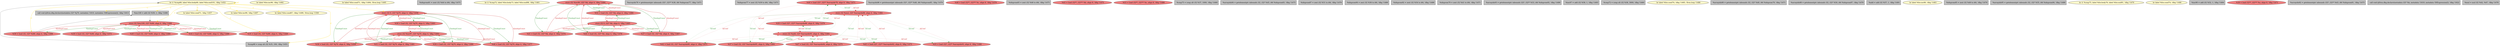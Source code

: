 
digraph G {


node5828 [fillcolor=lemonchiffon,label="  br i1 %cmp68, label %for.body69, label %for.end101, !dbg !1452",shape=ellipse,style=filled ]
node5827 [fillcolor=lemonchiffon,label="  br label %for.inc96, !dbg !1492",shape=ellipse,style=filled ]
node5826 [fillcolor=lemonchiffon,label="  br label %for.cond71, !dbg !1494, !llvm.loop !1495",shape=ellipse,style=filled ]
node5821 [fillcolor=lightcoral,label="  %58 = load i32, i32* %j70, align 4, !dbg !1493",shape=ellipse,style=filled ]
node5823 [fillcolor=grey,label="  %idxprom81 = zext i32 %44 to i64, !dbg !1475",shape=rectangle,style=filled ]
node5820 [fillcolor=lemonchiffon,label="  br i1 %cmp72, label %for.body73, label %for.end98, !dbg !1461",shape=ellipse,style=filled ]
node5825 [fillcolor=lightcoral,label="  %36 = load i32, i32* %j70, align 4, !dbg !1458",shape=ellipse,style=filled ]
node5819 [fillcolor=grey,label="  %inc100 = add i32 %59, 1, !dbg !1498",shape=rectangle,style=filled ]
node5818 [fillcolor=lightcoral,label="  %51 = load i32, i32* %j70, align 4, !dbg !1481",shape=ellipse,style=filled ]
node5816 [fillcolor=grey,label="  %cmp68 = icmp ult i32 %35, 100, !dbg !1451",shape=rectangle,style=filled ]
node5814 [fillcolor=lightcoral,label="  store i32 %inc90, i32* %k, align 4, !dbg !1484",shape=ellipse,style=filled ]
node5812 [fillcolor=grey,label="  %arrayidx78 = getelementptr inbounds i32*, i32** %38, i64 %idxprom77, !dbg !1471",shape=rectangle,style=filled ]
node5817 [fillcolor=grey,label="  %idxprom77 = zext i32 %39 to i64, !dbg !1471",shape=rectangle,style=filled ]
node5811 [fillcolor=lightcoral,label="  %40 = load i32*, i32** %arrayidx78, align 8, !dbg !1471",shape=ellipse,style=filled ]
node5809 [fillcolor=grey,label="  %arrayidx86 = getelementptr inbounds i32*, i32** %48, i64 %idxprom85, !dbg !1479",shape=rectangle,style=filled ]
node5805 [fillcolor=lightcoral,label="  %52 = load i32, i32* %k, align 4, !dbg !1484",shape=ellipse,style=filled ]
node5804 [fillcolor=lightcoral,label="  %47 = load i32, i32* %arrayidx84, align 4, !dbg !1475",shape=ellipse,style=filled ]
node5803 [fillcolor=lightcoral,label="  %48 = load i32**, i32*** %c, align 8, !dbg !1479",shape=ellipse,style=filled ]
node5801 [fillcolor=lightcoral,label="  %45 = load i32*, i32** %arrayidx82, align 8, !dbg !1475",shape=ellipse,style=filled ]
node5798 [fillcolor=grey,label="  %idxprom83 = zext i32 %46 to i64, !dbg !1475",shape=rectangle,style=filled ]
node5829 [fillcolor=lightcoral,label="  %43 = load i32**, i32*** %b, align 8, !dbg !1475",shape=ellipse,style=filled ]
node5802 [fillcolor=lightcoral,label="  %46 = load i32, i32* %j70, align 4, !dbg !1477",shape=ellipse,style=filled ]
node5776 [fillcolor=lightcoral,label="  %54 = load i32, i32* %i66, align 4, !dbg !1489",shape=ellipse,style=filled ]
node5808 [fillcolor=lightcoral,label="  store i32 %mul, i32* %arrayidx88, align 4, !dbg !1482",shape=ellipse,style=filled ]
node5777 [fillcolor=lightcoral,label="  %53 = load i32**, i32*** %c, align 8, !dbg !1488",shape=ellipse,style=filled ]
node5780 [fillcolor=grey,label="  %cmp75 = icmp ult i32 %37, 1000, !dbg !1469",shape=rectangle,style=filled ]
node5775 [fillcolor=grey,label="  %arrayidx84 = getelementptr inbounds i32, i32* %45, i64 %idxprom83, !dbg !1475",shape=rectangle,style=filled ]
node5781 [fillcolor=grey,label="  %idxprom87 = zext i32 %51 to i64, !dbg !1479",shape=rectangle,style=filled ]
node5774 [fillcolor=lightcoral,label="  %56 = load i32, i32* %j70, align 4, !dbg !1490",shape=ellipse,style=filled ]
node5779 [fillcolor=lightcoral,label="  %42 = load i32, i32* %arrayidx80, align 4, !dbg !1471",shape=ellipse,style=filled ]
node5772 [fillcolor=grey,label="  %idxprom94 = zext i32 %56 to i64, !dbg !1488",shape=rectangle,style=filled ]
node5773 [fillcolor=grey,label="  %idxprom92 = zext i32 %54 to i64, !dbg !1488",shape=rectangle,style=filled ]
node5771 [fillcolor=grey,label="  call void @llvm.dbg.declare(metadata i32* %j70, metadata !1610, metadata !DIExpression()), !dbg !1613",shape=rectangle,style=filled ]
node5784 [fillcolor=grey,label="  %idxprom79 = zext i32 %41 to i64, !dbg !1471",shape=rectangle,style=filled ]
node5770 [fillcolor=grey,label="  %arrayidx93 = getelementptr inbounds i32*, i32** %53, i64 %idxprom92, !dbg !1488",shape=rectangle,style=filled ]
node5799 [fillcolor=lightcoral,label="  %49 = load i32, i32* %i66, align 4, !dbg !1480",shape=ellipse,style=filled ]
node5768 [fillcolor=grey,label="  %inc97 = add i32 %58, 1, !dbg !1493",shape=rectangle,style=filled ]
node5822 [fillcolor=grey,label="  %cmp72 = icmp ult i32 %36, 3000, !dbg !1460",shape=rectangle,style=filled ]
node5807 [fillcolor=lemonchiffon,label="  br label %for.cond74, !dbg !1485, !llvm.loop !1486",shape=ellipse,style=filled ]
node5789 [fillcolor=grey,label="  %arrayidx80 = getelementptr inbounds i32, i32* %40, i64 %idxprom79, !dbg !1471",shape=rectangle,style=filled ]
node5810 [fillcolor=grey,label="  %arrayidx88 = getelementptr inbounds i32, i32* %50, i64 %idxprom87, !dbg !1479",shape=rectangle,style=filled ]
node5769 [fillcolor=lightcoral,label="  store i32 %inc100, i32* %i66, align 4, !dbg !1498",shape=ellipse,style=filled ]
node5795 [fillcolor=lightcoral,label="  %41 = load i32, i32* %k, align 4, !dbg !1474",shape=ellipse,style=filled ]
node5792 [fillcolor=lightcoral,label="  %35 = load i32, i32* %i66, align 4, !dbg !1449",shape=ellipse,style=filled ]
node5761 [fillcolor=grey,label="  %add = add i32 %57, 1, !dbg !1491",shape=rectangle,style=filled ]
node5806 [fillcolor=lemonchiffon,label="  br label %for.inc89, !dbg !1483",shape=ellipse,style=filled ]
node5766 [fillcolor=lightcoral,label="  %55 = load i32*, i32** %arrayidx93, align 8, !dbg !1488",shape=ellipse,style=filled ]
node5786 [fillcolor=grey,label="  %idxprom85 = zext i32 %49 to i64, !dbg !1479",shape=rectangle,style=filled ]
node5763 [fillcolor=lightcoral,label="  %57 = load i32, i32* %arrayidx95, align 4, !dbg !1491",shape=ellipse,style=filled ]
node5764 [fillcolor=lemonchiffon,label="  br label %for.cond71, !dbg !1457",shape=ellipse,style=filled ]
node5815 [fillcolor=lightcoral,label="  store i32 0, i32* %k, align 4, !dbg !1465",shape=ellipse,style=filled ]
node5765 [fillcolor=grey,label="  %arrayidx95 = getelementptr inbounds i32, i32* %55, i64 %idxprom94, !dbg !1488",shape=rectangle,style=filled ]
node5813 [fillcolor=lightcoral,label="  store i32 %add, i32* %arrayidx95, align 4, !dbg !1491",shape=ellipse,style=filled ]
node5782 [fillcolor=lightcoral,label="  %37 = load i32, i32* %k, align 4, !dbg !1467",shape=ellipse,style=filled ]
node5778 [fillcolor=lemonchiffon,label="  br i1 %cmp75, label %for.body76, label %for.end91, !dbg !1470",shape=ellipse,style=filled ]
node5783 [fillcolor=lemonchiffon,label="  br label %for.cond74, !dbg !1466",shape=ellipse,style=filled ]
node5785 [fillcolor=lightcoral,label="  store i32 0, i32* %j70, align 4, !dbg !1456",shape=ellipse,style=filled ]
node5787 [fillcolor=lemonchiffon,label="  br label %for.inc99, !dbg !1497",shape=ellipse,style=filled ]
node5762 [fillcolor=grey,label="  %inc90 = add i32 %52, 1, !dbg !1484",shape=rectangle,style=filled ]
node5788 [fillcolor=lemonchiffon,label="  br label %for.cond67, !dbg !1499, !llvm.loop !1500",shape=ellipse,style=filled ]
node5824 [fillcolor=lightcoral,label="  %38 = load i32**, i32*** %a, align 8, !dbg !1471",shape=ellipse,style=filled ]
node5797 [fillcolor=grey,label="  %arrayidx82 = getelementptr inbounds i32*, i32** %43, i64 %idxprom81, !dbg !1475",shape=rectangle,style=filled ]
node5790 [fillcolor=lightcoral,label="  %50 = load i32*, i32** %arrayidx86, align 8, !dbg !1479",shape=ellipse,style=filled ]
node5767 [fillcolor=lightcoral,label="  store i32 %inc97, i32* %j70, align 4, !dbg !1493",shape=ellipse,style=filled ]
node5791 [fillcolor=lightcoral,label="  %59 = load i32, i32* %i66, align 4, !dbg !1498",shape=ellipse,style=filled ]
node5793 [fillcolor=lightcoral,label="  %39 = load i32, i32* %i66, align 4, !dbg !1473",shape=ellipse,style=filled ]
node5794 [fillcolor=lightcoral,label="  %44 = load i32, i32* %k, align 4, !dbg !1476",shape=ellipse,style=filled ]
node5800 [fillcolor=grey,label="  call void @llvm.dbg.declare(metadata i32* %k, metadata !1619, metadata !DIExpression()), !dbg !1622",shape=rectangle,style=filled ]
node5796 [fillcolor=grey,label="  %mul = mul i32 %42, %47, !dbg !1478",shape=rectangle,style=filled ]

node5825->node5767 [style=solid,color=firebrick3,label="A|indep|Const",penwidth=1.0,fontcolor=firebrick3 ]
node5767->node5825 [style=solid,color=forestgreen,label="T|indep|Const",penwidth=1.0,fontcolor=forestgreen ]
node5769->node5791 [style=solid,color=forestgreen,label="T|indep|Const",penwidth=1.0,fontcolor=forestgreen ]
node5791->node5769 [style=solid,color=firebrick3,label="A|indep|Const",penwidth=1.0,fontcolor=firebrick3 ]
node5793->node5769 [style=solid,color=firebrick3,label="A|indep|Const",penwidth=1.0,fontcolor=firebrick3 ]
node5818->node5785 [style=solid,color=firebrick3,label="A|indep|Const",penwidth=1.0,fontcolor=firebrick3 ]
node5769->node5793 [style=solid,color=forestgreen,label="T|indep|Const",penwidth=1.0,fontcolor=forestgreen ]
node5785->node5818 [style=solid,color=forestgreen,label="T|indep|Const",penwidth=1.0,fontcolor=forestgreen ]
node5785->node5821 [style=solid,color=forestgreen,label="T|indep|Const",penwidth=1.0,fontcolor=forestgreen ]
node5821->node5785 [style=solid,color=firebrick3,label="A|indep|Const",penwidth=1.0,fontcolor=firebrick3 ]
node5805->node5814 [style=solid,color=firebrick3,label="A|indep|Const",penwidth=1.0,fontcolor=firebrick3 ]
node5813->node5766 [style=dotted,color=forestgreen,label="T|Conf",penwidth=1.0,fontcolor=forestgreen ]
node5814->node5794 [style=solid,color=forestgreen,label="T|indep|Const",penwidth=1.0,fontcolor=forestgreen ]
node5774->node5767 [style=solid,color=firebrick3,label="A|indep|Const",penwidth=1.0,fontcolor=firebrick3 ]
node5792->node5816 [style=solid,color=black,label="",penwidth=0.5,fontcolor=black ]
node5821->node5767 [style=solid,color=firebrick3,label="A|indep|Const",penwidth=1.0,fontcolor=firebrick3 ]
node5790->node5813 [style=dotted,color=firebrick3,label="A|Conf",penwidth=1.0,fontcolor=firebrick3 ]
node5782->node5815 [style=solid,color=firebrick3,label="A|indep|Const",penwidth=1.0,fontcolor=firebrick3 ]
node5819->node5769 [style=solid,color=black,label="",penwidth=0.5,fontcolor=black ]
node5766->node5813 [style=dotted,color=firebrick3,label="A|Conf",penwidth=1.0,fontcolor=firebrick3 ]
node5763->node5813 [style=solid,color=firebrick3,label="A|indep",penwidth=1.0,fontcolor=firebrick3 ]
node5816->node5828 [style=solid,color=black,label="",penwidth=0.5,fontcolor=black ]
node5828->node5785 [style=solid,color=gold,label="C",penwidth=1.0,fontcolor=gold ]
node5813->node5804 [style=dotted,color=forestgreen,label="T|Conf",penwidth=1.0,fontcolor=forestgreen ]
node5828->node5816 [style=solid,color=gold,label="C",penwidth=1.0,fontcolor=gold ]
node5767->node5774 [style=solid,color=forestgreen,label="T|indep|Const",penwidth=1.0,fontcolor=forestgreen ]
node5808->node5801 [style=dotted,color=forestgreen,label="T|Conf",penwidth=1.0,fontcolor=forestgreen ]
node5801->node5808 [style=dotted,color=firebrick3,label="A|Conf",penwidth=1.0,fontcolor=firebrick3 ]
node5828->node5828 [style=solid,color=gold,label="C",penwidth=1.0,fontcolor=gold ]
node5767->node5821 [style=solid,color=forestgreen,label="T|indep|Const",penwidth=1.0,fontcolor=forestgreen ]
node5790->node5808 [style=dotted,color=firebrick3,label="A|Conf",penwidth=1.0,fontcolor=firebrick3 ]
node5808->node5790 [style=dotted,color=forestgreen,label="T|Conf",penwidth=1.0,fontcolor=forestgreen ]
node5808->node5766 [style=dotted,color=forestgreen,label="T|Conf",penwidth=1.0,fontcolor=forestgreen ]
node5828->node5819 [style=solid,color=gold,label="C",penwidth=1.0,fontcolor=gold ]
node5814->node5782 [style=solid,color=forestgreen,label="T|indep|Const",penwidth=1.0,fontcolor=forestgreen ]
node5828->node5792 [style=solid,color=gold,label="C",penwidth=1.0,fontcolor=gold ]
node5815->node5795 [style=solid,color=forestgreen,label="T|indep|Const",penwidth=1.0,fontcolor=forestgreen ]
node5808->node5763 [style=dotted,color=forestgreen,label="T|Conf",penwidth=1.0,fontcolor=forestgreen ]
node5828->node5764 [style=solid,color=gold,label="C",penwidth=1.0,fontcolor=gold ]
node5779->node5808 [style=dotted,color=firebrick3,label="A|Conf",penwidth=1.0,fontcolor=firebrick3 ]
node5828->node5787 [style=solid,color=gold,label="C",penwidth=1.0,fontcolor=gold ]
node5813->node5779 [style=dotted,color=forestgreen,label="T|Conf",penwidth=1.0,fontcolor=forestgreen ]
node5828->node5788 [style=solid,color=gold,label="C",penwidth=1.0,fontcolor=gold ]
node5776->node5769 [style=solid,color=firebrick3,label="A|indep|Const",penwidth=1.0,fontcolor=firebrick3 ]
node5808->node5804 [style=dotted,color=forestgreen,label="T|Conf",penwidth=1.0,fontcolor=forestgreen ]
node5813->node5811 [style=dotted,color=forestgreen,label="T|Conf",penwidth=1.0,fontcolor=forestgreen ]
node5804->node5808 [style=dotted,color=firebrick3,label="A|Conf",penwidth=1.0,fontcolor=firebrick3 ]
node5802->node5785 [style=solid,color=firebrick3,label="A|indep|Const",penwidth=1.0,fontcolor=firebrick3 ]
node5811->node5813 [style=dotted,color=firebrick3,label="A|Conf",penwidth=1.0,fontcolor=firebrick3 ]
node5795->node5815 [style=solid,color=firebrick3,label="A|indep|Const",penwidth=1.0,fontcolor=firebrick3 ]
node5828->node5791 [style=solid,color=gold,label="C",penwidth=1.0,fontcolor=gold ]
node5814->node5795 [style=solid,color=forestgreen,label="T|indep|Const",penwidth=1.0,fontcolor=forestgreen ]
node5767->node5802 [style=solid,color=forestgreen,label="T|indep|Const",penwidth=1.0,fontcolor=forestgreen ]
node5774->node5785 [style=solid,color=firebrick3,label="A|indep|Const",penwidth=1.0,fontcolor=firebrick3 ]
node5785->node5774 [style=solid,color=forestgreen,label="T|indep|Const",penwidth=1.0,fontcolor=forestgreen ]
node5815->node5782 [style=solid,color=forestgreen,label="T|indep|Const",penwidth=1.0,fontcolor=forestgreen ]
node5779->node5813 [style=dotted,color=firebrick3,label="A|Conf",penwidth=1.0,fontcolor=firebrick3 ]
node5767->node5818 [style=solid,color=forestgreen,label="T|indep|Const",penwidth=1.0,fontcolor=forestgreen ]
node5818->node5767 [style=solid,color=firebrick3,label="A|indep|Const",penwidth=1.0,fontcolor=firebrick3 ]
node5769->node5799 [style=solid,color=forestgreen,label="T|indep|Const",penwidth=1.0,fontcolor=forestgreen ]
node5785->node5802 [style=solid,color=forestgreen,label="T|indep|Const",penwidth=1.0,fontcolor=forestgreen ]
node5828->node5771 [style=solid,color=gold,label="C",penwidth=1.0,fontcolor=gold ]
node5791->node5819 [style=solid,color=black,label="",penwidth=0.5,fontcolor=black ]
node5808->node5811 [style=dotted,color=forestgreen,label="T|Conf",penwidth=1.0,fontcolor=forestgreen ]
node5785->node5825 [style=solid,color=forestgreen,label="T|indep|Const",penwidth=1.0,fontcolor=forestgreen ]
node5799->node5769 [style=solid,color=firebrick3,label="A|indep|Const",penwidth=1.0,fontcolor=firebrick3 ]
node5811->node5808 [style=dotted,color=firebrick3,label="A|Conf",penwidth=1.0,fontcolor=firebrick3 ]
node5795->node5814 [style=solid,color=firebrick3,label="A|indep|Const",penwidth=1.0,fontcolor=firebrick3 ]
node5794->node5814 [style=solid,color=firebrick3,label="A|indep|Const",penwidth=1.0,fontcolor=firebrick3 ]
node5825->node5785 [style=solid,color=firebrick3,label="A|indep|Const",penwidth=1.0,fontcolor=firebrick3 ]
node5813->node5801 [style=dotted,color=forestgreen,label="T|Conf",penwidth=1.0,fontcolor=forestgreen ]
node5808->node5779 [style=dotted,color=forestgreen,label="T|Conf",penwidth=1.0,fontcolor=forestgreen ]
node5813->node5790 [style=dotted,color=forestgreen,label="T|Conf",penwidth=1.0,fontcolor=forestgreen ]
node5828->node5769 [style=solid,color=gold,label="C",penwidth=1.0,fontcolor=gold ]
node5814->node5805 [style=solid,color=forestgreen,label="T|indep|Const",penwidth=1.0,fontcolor=forestgreen ]
node5801->node5813 [style=dotted,color=firebrick3,label="A|Conf",penwidth=1.0,fontcolor=firebrick3 ]
node5805->node5815 [style=solid,color=firebrick3,label="A|indep|Const",penwidth=1.0,fontcolor=firebrick3 ]
node5815->node5805 [style=solid,color=forestgreen,label="T|indep|Const",penwidth=1.0,fontcolor=forestgreen ]
node5802->node5767 [style=solid,color=firebrick3,label="A|indep|Const",penwidth=1.0,fontcolor=firebrick3 ]
node5766->node5808 [style=dotted,color=firebrick3,label="A|Conf",penwidth=1.0,fontcolor=firebrick3 ]
node5763->node5808 [style=dotted,color=firebrick3,label="A|Conf",penwidth=1.0,fontcolor=firebrick3 ]
node5804->node5813 [style=dotted,color=firebrick3,label="A|Conf",penwidth=1.0,fontcolor=firebrick3 ]
node5782->node5814 [style=solid,color=firebrick3,label="A|indep|Const",penwidth=1.0,fontcolor=firebrick3 ]
node5813->node5763 [style=solid,color=forestgreen,label="T|indep",penwidth=1.0,fontcolor=forestgreen ]
node5815->node5794 [style=solid,color=forestgreen,label="T|indep|Const",penwidth=1.0,fontcolor=forestgreen ]
node5794->node5815 [style=solid,color=firebrick3,label="A|indep|Const",penwidth=1.0,fontcolor=firebrick3 ]
node5769->node5792 [style=solid,color=forestgreen,label="T|indep|Const",penwidth=1.0,fontcolor=forestgreen ]
node5792->node5769 [style=solid,color=firebrick3,label="A|indep|Const",penwidth=1.0,fontcolor=firebrick3 ]
node5769->node5776 [style=solid,color=forestgreen,label="T|indep|Const",penwidth=1.0,fontcolor=forestgreen ]


}
